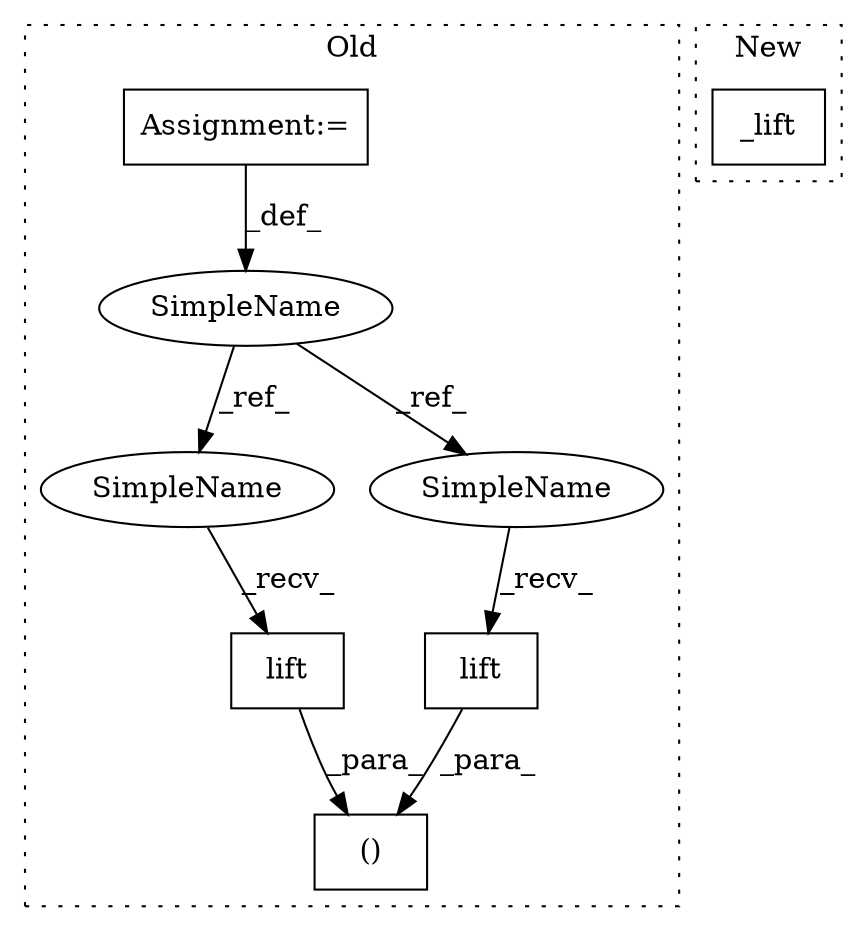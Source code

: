 digraph G {
subgraph cluster0 {
1 [label="lift" a="32" s="10315,10325" l="5,1" shape="box"];
3 [label="()" a="106" s="10266" l="60" shape="box"];
4 [label="SimpleName" a="42" s="10181" l="12" shape="ellipse"];
5 [label="lift" a="32" s="10279,10288" l="5,1" shape="box"];
6 [label="Assignment:=" a="7" s="10181" l="12" shape="box"];
7 [label="SimpleName" a="42" s="10266" l="12" shape="ellipse"];
8 [label="SimpleName" a="42" s="10302" l="12" shape="ellipse"];
label = "Old";
style="dotted";
}
subgraph cluster1 {
2 [label="_lift" a="32" s="10179,10195" l="6,1" shape="box"];
label = "New";
style="dotted";
}
1 -> 3 [label="_para_"];
4 -> 7 [label="_ref_"];
4 -> 8 [label="_ref_"];
5 -> 3 [label="_para_"];
6 -> 4 [label="_def_"];
7 -> 5 [label="_recv_"];
8 -> 1 [label="_recv_"];
}